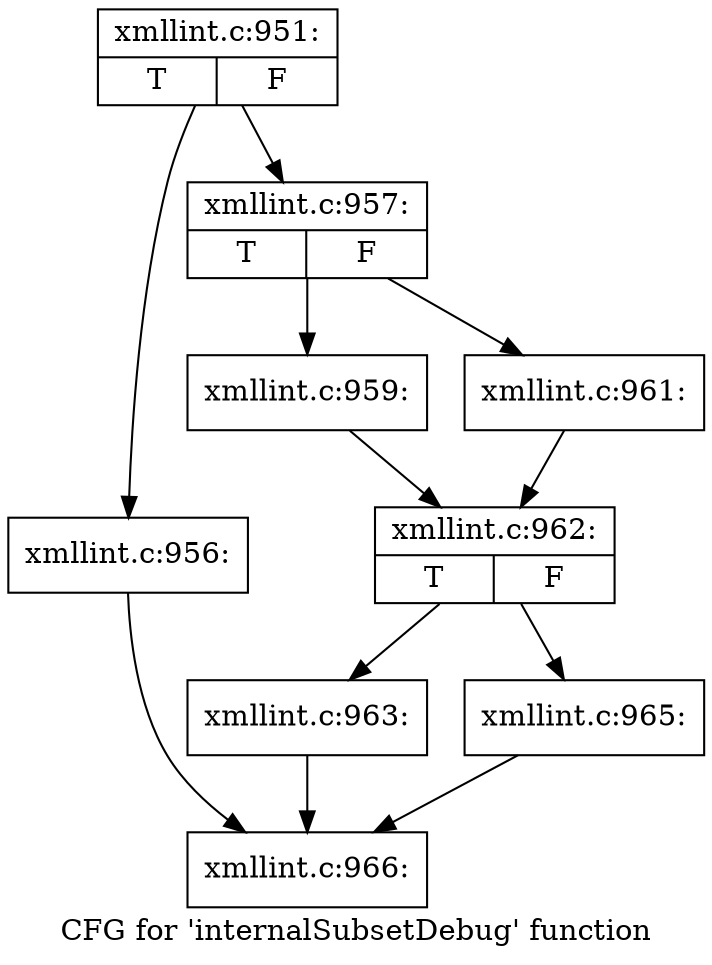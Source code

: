 digraph "CFG for 'internalSubsetDebug' function" {
	label="CFG for 'internalSubsetDebug' function";

	Node0x482e680 [shape=record,label="{xmllint.c:951:|{<s0>T|<s1>F}}"];
	Node0x482e680 -> Node0x49b6180;
	Node0x482e680 -> Node0x49b61d0;
	Node0x49b6180 [shape=record,label="{xmllint.c:956:}"];
	Node0x49b6180 -> Node0x49b74f0;
	Node0x49b61d0 [shape=record,label="{xmllint.c:957:|{<s0>T|<s1>F}}"];
	Node0x49b61d0 -> Node0x49b6970;
	Node0x49b61d0 -> Node0x49b6a10;
	Node0x49b6970 [shape=record,label="{xmllint.c:959:}"];
	Node0x49b6970 -> Node0x49b69c0;
	Node0x49b6a10 [shape=record,label="{xmllint.c:961:}"];
	Node0x49b6a10 -> Node0x49b69c0;
	Node0x49b69c0 [shape=record,label="{xmllint.c:962:|{<s0>T|<s1>F}}"];
	Node0x49b69c0 -> Node0x49b74a0;
	Node0x49b69c0 -> Node0x49b7540;
	Node0x49b74a0 [shape=record,label="{xmllint.c:963:}"];
	Node0x49b74a0 -> Node0x49b74f0;
	Node0x49b7540 [shape=record,label="{xmllint.c:965:}"];
	Node0x49b7540 -> Node0x49b74f0;
	Node0x49b74f0 [shape=record,label="{xmllint.c:966:}"];
}
